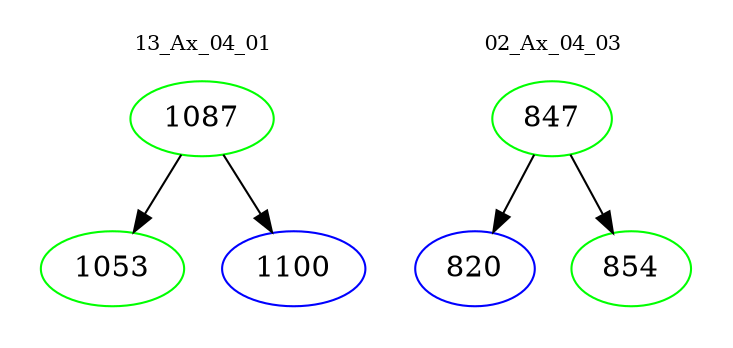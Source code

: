 digraph{
subgraph cluster_0 {
color = white
label = "13_Ax_04_01";
fontsize=10;
T0_1087 [label="1087", color="green"]
T0_1087 -> T0_1053 [color="black"]
T0_1053 [label="1053", color="green"]
T0_1087 -> T0_1100 [color="black"]
T0_1100 [label="1100", color="blue"]
}
subgraph cluster_1 {
color = white
label = "02_Ax_04_03";
fontsize=10;
T1_847 [label="847", color="green"]
T1_847 -> T1_820 [color="black"]
T1_820 [label="820", color="blue"]
T1_847 -> T1_854 [color="black"]
T1_854 [label="854", color="green"]
}
}
